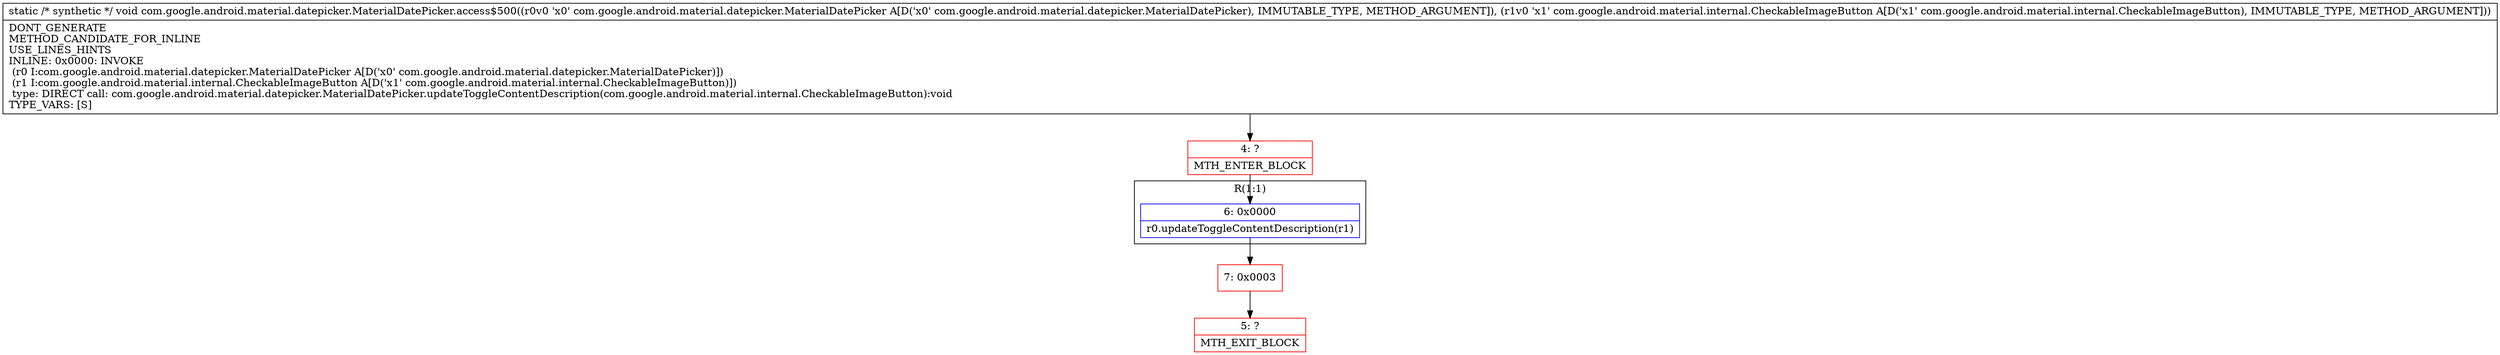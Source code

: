 digraph "CFG forcom.google.android.material.datepicker.MaterialDatePicker.access$500(Lcom\/google\/android\/material\/datepicker\/MaterialDatePicker;Lcom\/google\/android\/material\/internal\/CheckableImageButton;)V" {
subgraph cluster_Region_1797601415 {
label = "R(1:1)";
node [shape=record,color=blue];
Node_6 [shape=record,label="{6\:\ 0x0000|r0.updateToggleContentDescription(r1)\l}"];
}
Node_4 [shape=record,color=red,label="{4\:\ ?|MTH_ENTER_BLOCK\l}"];
Node_7 [shape=record,color=red,label="{7\:\ 0x0003}"];
Node_5 [shape=record,color=red,label="{5\:\ ?|MTH_EXIT_BLOCK\l}"];
MethodNode[shape=record,label="{static \/* synthetic *\/ void com.google.android.material.datepicker.MaterialDatePicker.access$500((r0v0 'x0' com.google.android.material.datepicker.MaterialDatePicker A[D('x0' com.google.android.material.datepicker.MaterialDatePicker), IMMUTABLE_TYPE, METHOD_ARGUMENT]), (r1v0 'x1' com.google.android.material.internal.CheckableImageButton A[D('x1' com.google.android.material.internal.CheckableImageButton), IMMUTABLE_TYPE, METHOD_ARGUMENT]))  | DONT_GENERATE\lMETHOD_CANDIDATE_FOR_INLINE\lUSE_LINES_HINTS\lINLINE: 0x0000: INVOKE  \l  (r0 I:com.google.android.material.datepicker.MaterialDatePicker A[D('x0' com.google.android.material.datepicker.MaterialDatePicker)])\l  (r1 I:com.google.android.material.internal.CheckableImageButton A[D('x1' com.google.android.material.internal.CheckableImageButton)])\l type: DIRECT call: com.google.android.material.datepicker.MaterialDatePicker.updateToggleContentDescription(com.google.android.material.internal.CheckableImageButton):void\lTYPE_VARS: [S]\l}"];
MethodNode -> Node_4;Node_6 -> Node_7;
Node_4 -> Node_6;
Node_7 -> Node_5;
}

